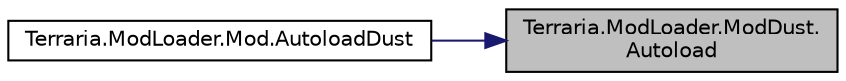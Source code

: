 digraph "Terraria.ModLoader.ModDust.Autoload"
{
 // LATEX_PDF_SIZE
  edge [fontname="Helvetica",fontsize="10",labelfontname="Helvetica",labelfontsize="10"];
  node [fontname="Helvetica",fontsize="10",shape=record];
  rankdir="RL";
  Node1 [label="Terraria.ModLoader.ModDust.\lAutoload",height=0.2,width=0.4,color="black", fillcolor="grey75", style="filled", fontcolor="black",tooltip="Allows you to automatically add a type of dust without having to use Mod.AddDust. By default returns ..."];
  Node1 -> Node2 [dir="back",color="midnightblue",fontsize="10",style="solid",fontname="Helvetica"];
  Node2 [label="Terraria.ModLoader.Mod.AutoloadDust",height=0.2,width=0.4,color="black", fillcolor="white", style="filled",URL="$class_terraria_1_1_mod_loader_1_1_mod.html#a39adda16701748f5da5f0c6fda3f1ff3",tooltip=" "];
}
